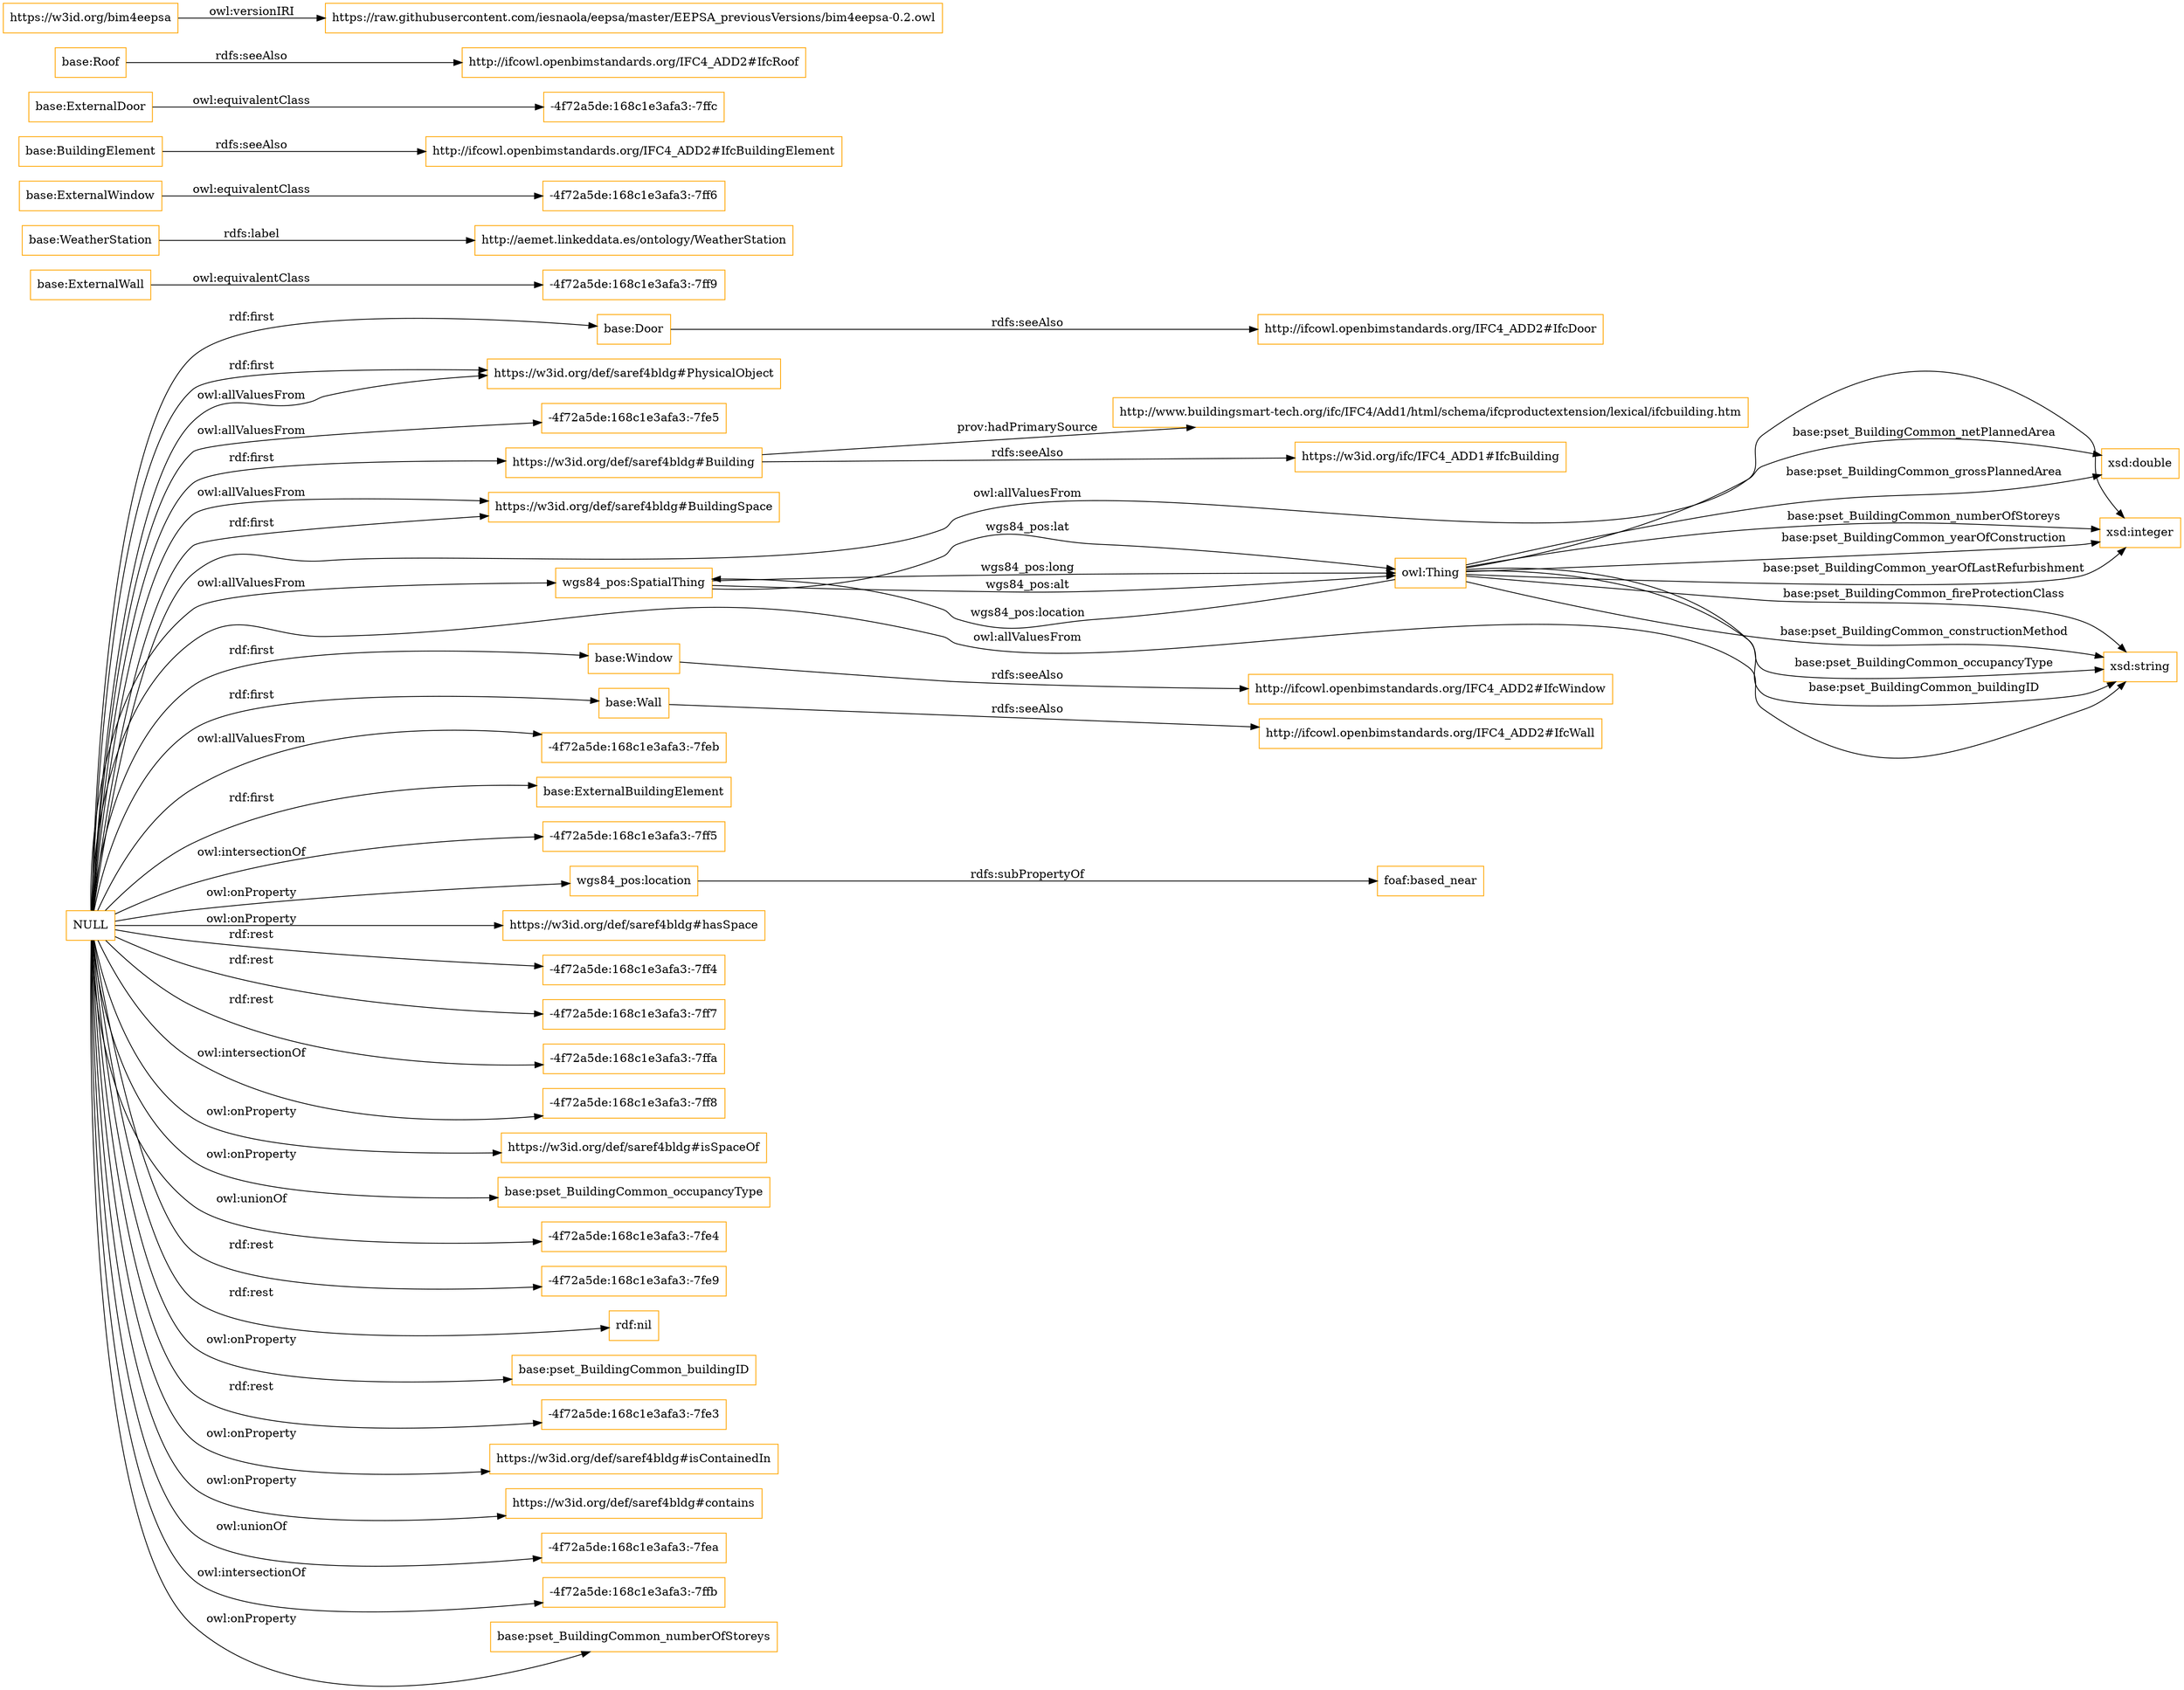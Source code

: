 digraph ar2dtool_diagram { 
rankdir=LR;
size="1501"
node [shape = rectangle, color="orange"]; "base:Door" "base:ExternalWall" "https://w3id.org/def/saref4bldg#PhysicalObject" "base:WeatherStation" "base:ExternalWindow" "-4f72a5de:168c1e3afa3:-7ff9" "-4f72a5de:168c1e3afa3:-7fe5" "https://w3id.org/def/saref4bldg#Building" "https://w3id.org/def/saref4bldg#BuildingSpace" "base:BuildingElement" "wgs84_pos:SpatialThing" "base:Window" "base:Wall" "base:ExternalDoor" "-4f72a5de:168c1e3afa3:-7feb" "-4f72a5de:168c1e3afa3:-7ff6" "base:Roof" "base:ExternalBuildingElement" "-4f72a5de:168c1e3afa3:-7ffc" ; /*classes style*/
	"NULL" -> "base:Window" [ label = "rdf:first" ];
	"NULL" -> "-4f72a5de:168c1e3afa3:-7ff5" [ label = "owl:intersectionOf" ];
	"NULL" -> "wgs84_pos:location" [ label = "owl:onProperty" ];
	"NULL" -> "https://w3id.org/def/saref4bldg#hasSpace" [ label = "owl:onProperty" ];
	"NULL" -> "base:ExternalBuildingElement" [ label = "rdf:first" ];
	"NULL" -> "-4f72a5de:168c1e3afa3:-7ff4" [ label = "rdf:rest" ];
	"NULL" -> "-4f72a5de:168c1e3afa3:-7ff7" [ label = "rdf:rest" ];
	"NULL" -> "-4f72a5de:168c1e3afa3:-7ffa" [ label = "rdf:rest" ];
	"NULL" -> "xsd:integer" [ label = "owl:allValuesFrom" ];
	"NULL" -> "-4f72a5de:168c1e3afa3:-7ff8" [ label = "owl:intersectionOf" ];
	"NULL" -> "-4f72a5de:168c1e3afa3:-7feb" [ label = "owl:allValuesFrom" ];
	"NULL" -> "base:Wall" [ label = "rdf:first" ];
	"NULL" -> "base:Door" [ label = "rdf:first" ];
	"NULL" -> "-4f72a5de:168c1e3afa3:-7fe5" [ label = "owl:allValuesFrom" ];
	"NULL" -> "https://w3id.org/def/saref4bldg#isSpaceOf" [ label = "owl:onProperty" ];
	"NULL" -> "base:pset_BuildingCommon_occupancyType" [ label = "owl:onProperty" ];
	"NULL" -> "-4f72a5de:168c1e3afa3:-7fe4" [ label = "owl:unionOf" ];
	"NULL" -> "-4f72a5de:168c1e3afa3:-7fe9" [ label = "rdf:rest" ];
	"NULL" -> "rdf:nil" [ label = "rdf:rest" ];
	"NULL" -> "https://w3id.org/def/saref4bldg#BuildingSpace" [ label = "rdf:first" ];
	"NULL" -> "https://w3id.org/def/saref4bldg#PhysicalObject" [ label = "owl:allValuesFrom" ];
	"NULL" -> "base:pset_BuildingCommon_buildingID" [ label = "owl:onProperty" ];
	"NULL" -> "-4f72a5de:168c1e3afa3:-7fe3" [ label = "rdf:rest" ];
	"NULL" -> "https://w3id.org/def/saref4bldg#PhysicalObject" [ label = "rdf:first" ];
	"NULL" -> "https://w3id.org/def/saref4bldg#isContainedIn" [ label = "owl:onProperty" ];
	"NULL" -> "https://w3id.org/def/saref4bldg#contains" [ label = "owl:onProperty" ];
	"NULL" -> "https://w3id.org/def/saref4bldg#BuildingSpace" [ label = "owl:allValuesFrom" ];
	"NULL" -> "wgs84_pos:SpatialThing" [ label = "owl:allValuesFrom" ];
	"NULL" -> "-4f72a5de:168c1e3afa3:-7fea" [ label = "owl:unionOf" ];
	"NULL" -> "-4f72a5de:168c1e3afa3:-7ffb" [ label = "owl:intersectionOf" ];
	"NULL" -> "base:pset_BuildingCommon_numberOfStoreys" [ label = "owl:onProperty" ];
	"NULL" -> "xsd:string" [ label = "owl:allValuesFrom" ];
	"NULL" -> "https://w3id.org/def/saref4bldg#Building" [ label = "rdf:first" ];
	"base:Roof" -> "http://ifcowl.openbimstandards.org/IFC4_ADD2#IfcRoof" [ label = "rdfs:seeAlso" ];
	"base:WeatherStation" -> "http://aemet.linkeddata.es/ontology/WeatherStation" [ label = "rdfs:label" ];
	"base:BuildingElement" -> "http://ifcowl.openbimstandards.org/IFC4_ADD2#IfcBuildingElement" [ label = "rdfs:seeAlso" ];
	"base:Window" -> "http://ifcowl.openbimstandards.org/IFC4_ADD2#IfcWindow" [ label = "rdfs:seeAlso" ];
	"base:ExternalWindow" -> "-4f72a5de:168c1e3afa3:-7ff6" [ label = "owl:equivalentClass" ];
	"base:Wall" -> "http://ifcowl.openbimstandards.org/IFC4_ADD2#IfcWall" [ label = "rdfs:seeAlso" ];
	"base:Door" -> "http://ifcowl.openbimstandards.org/IFC4_ADD2#IfcDoor" [ label = "rdfs:seeAlso" ];
	"https://w3id.org/bim4eepsa" -> "https://raw.githubusercontent.com/iesnaola/eepsa/master/EEPSA_previousVersions/bim4eepsa-0.2.owl" [ label = "owl:versionIRI" ];
	"wgs84_pos:location" -> "foaf:based_near" [ label = "rdfs:subPropertyOf" ];
	"base:ExternalWall" -> "-4f72a5de:168c1e3afa3:-7ff9" [ label = "owl:equivalentClass" ];
	"base:ExternalDoor" -> "-4f72a5de:168c1e3afa3:-7ffc" [ label = "owl:equivalentClass" ];
	"https://w3id.org/def/saref4bldg#Building" -> "http://www.buildingsmart-tech.org/ifc/IFC4/Add1/html/schema/ifcproductextension/lexical/ifcbuilding.htm" [ label = "prov:hadPrimarySource" ];
	"https://w3id.org/def/saref4bldg#Building" -> "https://w3id.org/ifc/IFC4_ADD1#IfcBuilding" [ label = "rdfs:seeAlso" ];
	"owl:Thing" -> "wgs84_pos:SpatialThing" [ label = "wgs84_pos:location" ];
	"wgs84_pos:SpatialThing" -> "owl:Thing" [ label = "wgs84_pos:lat" ];
	"owl:Thing" -> "xsd:integer" [ label = "base:pset_BuildingCommon_numberOfStoreys" ];
	"owl:Thing" -> "xsd:string" [ label = "base:pset_BuildingCommon_fireProtectionClass" ];
	"owl:Thing" -> "xsd:string" [ label = "base:pset_BuildingCommon_constructionMethod" ];
	"wgs84_pos:SpatialThing" -> "owl:Thing" [ label = "wgs84_pos:long" ];
	"owl:Thing" -> "xsd:string" [ label = "base:pset_BuildingCommon_occupancyType" ];
	"owl:Thing" -> "xsd:integer" [ label = "base:pset_BuildingCommon_yearOfConstruction" ];
	"owl:Thing" -> "xsd:string" [ label = "base:pset_BuildingCommon_buildingID" ];
	"wgs84_pos:SpatialThing" -> "owl:Thing" [ label = "wgs84_pos:alt" ];
	"owl:Thing" -> "xsd:integer" [ label = "base:pset_BuildingCommon_yearOfLastRefurbishment" ];
	"owl:Thing" -> "xsd:double" [ label = "base:pset_BuildingCommon_grossPlannedArea" ];
	"owl:Thing" -> "xsd:double" [ label = "base:pset_BuildingCommon_netPlannedArea" ];

}

